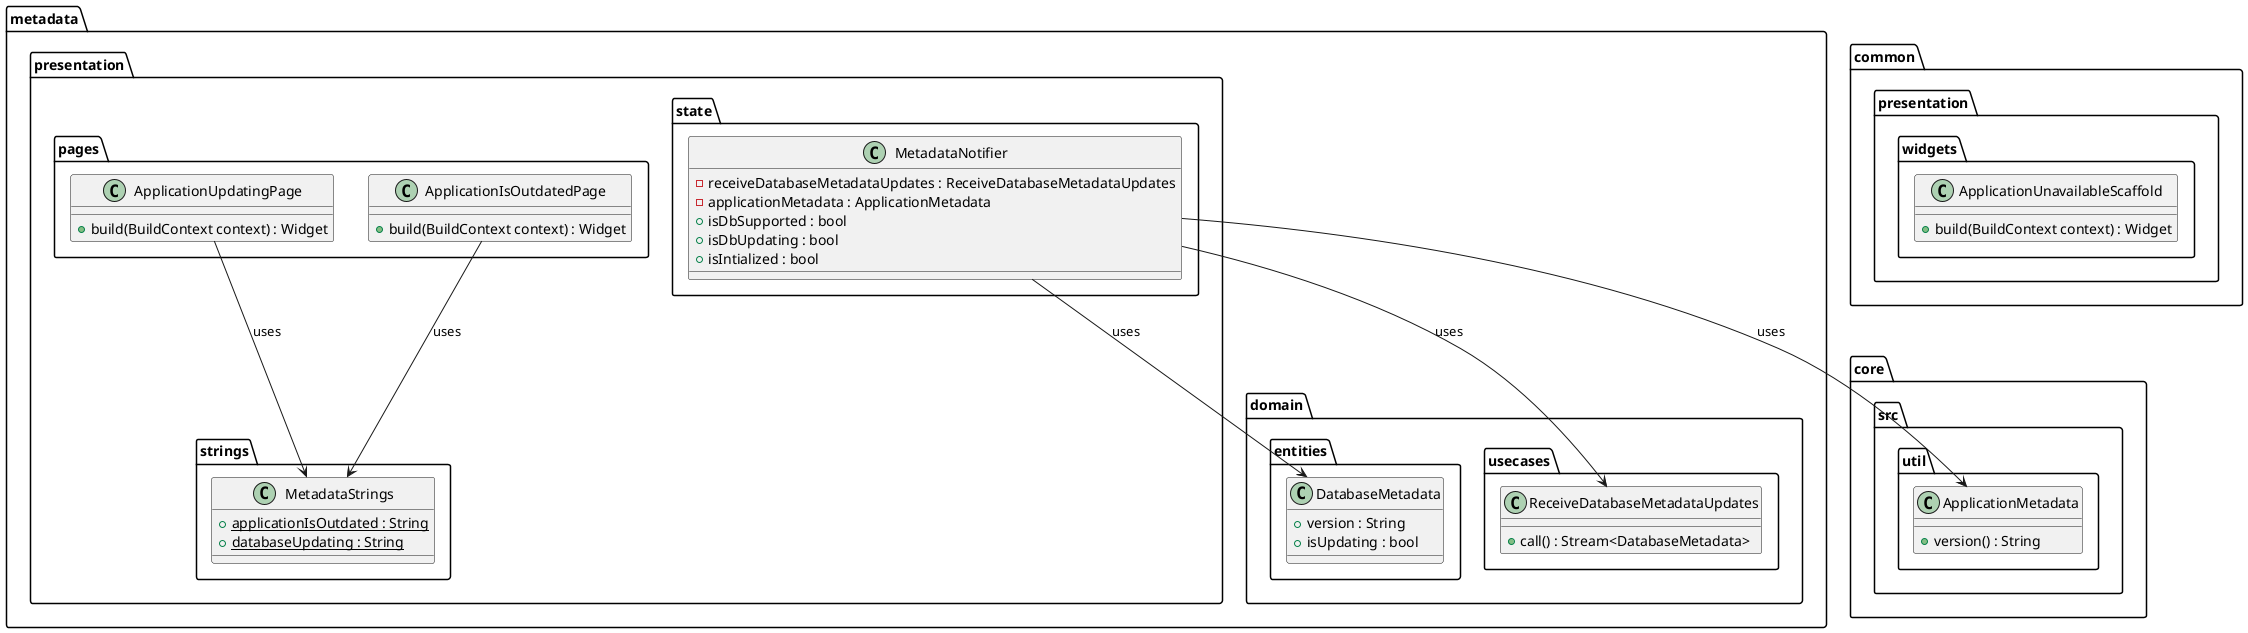 @startuml metadata_presentation_class_diagram

package core.src.util {
    class ApplicationMetadata {
        + version() : String
    }
}

package common.presentation.widgets {
    class ApplicationUnavailableScaffold {
        + build(BuildContext context) : Widget
    }
}

package metadata {
    package domain {
        package entities {
            class DatabaseMetadata {
                + version : String
                + isUpdating : bool
            }
        }


        package usecases {
            class ReceiveDatabaseMetadataUpdates {
                + call() : Stream<DatabaseMetadata>
            }
        }
    }

    package presentation {
        package state {
            class MetadataNotifier {
                - receiveDatabaseMetadataUpdates : ReceiveDatabaseMetadataUpdates
                - applicationMetadata : ApplicationMetadata
                + isDbSupported : bool
                + isDbUpdating : bool
                + isIntialized : bool
            }
        }

        package pages {
            class ApplicationUpdatingPage {
                + build(BuildContext context) : Widget
            }
            class ApplicationIsOutdatedPage {
                + build(BuildContext context) : Widget
            }
        }

        package strings {
            class MetadataStrings {
                + {static} applicationIsOutdated : String
                + {static} databaseUpdating : String
            }
        }
    }
}

MetadataNotifier --> ApplicationMetadata : uses
MetadataNotifier --> ReceiveDatabaseMetadataUpdates : uses
MetadataNotifier --> DatabaseMetadata : uses

ApplicationUpdatingPage --> MetadataStrings : uses
ApplicationIsOutdatedPage --> MetadataStrings : uses


@enduml
